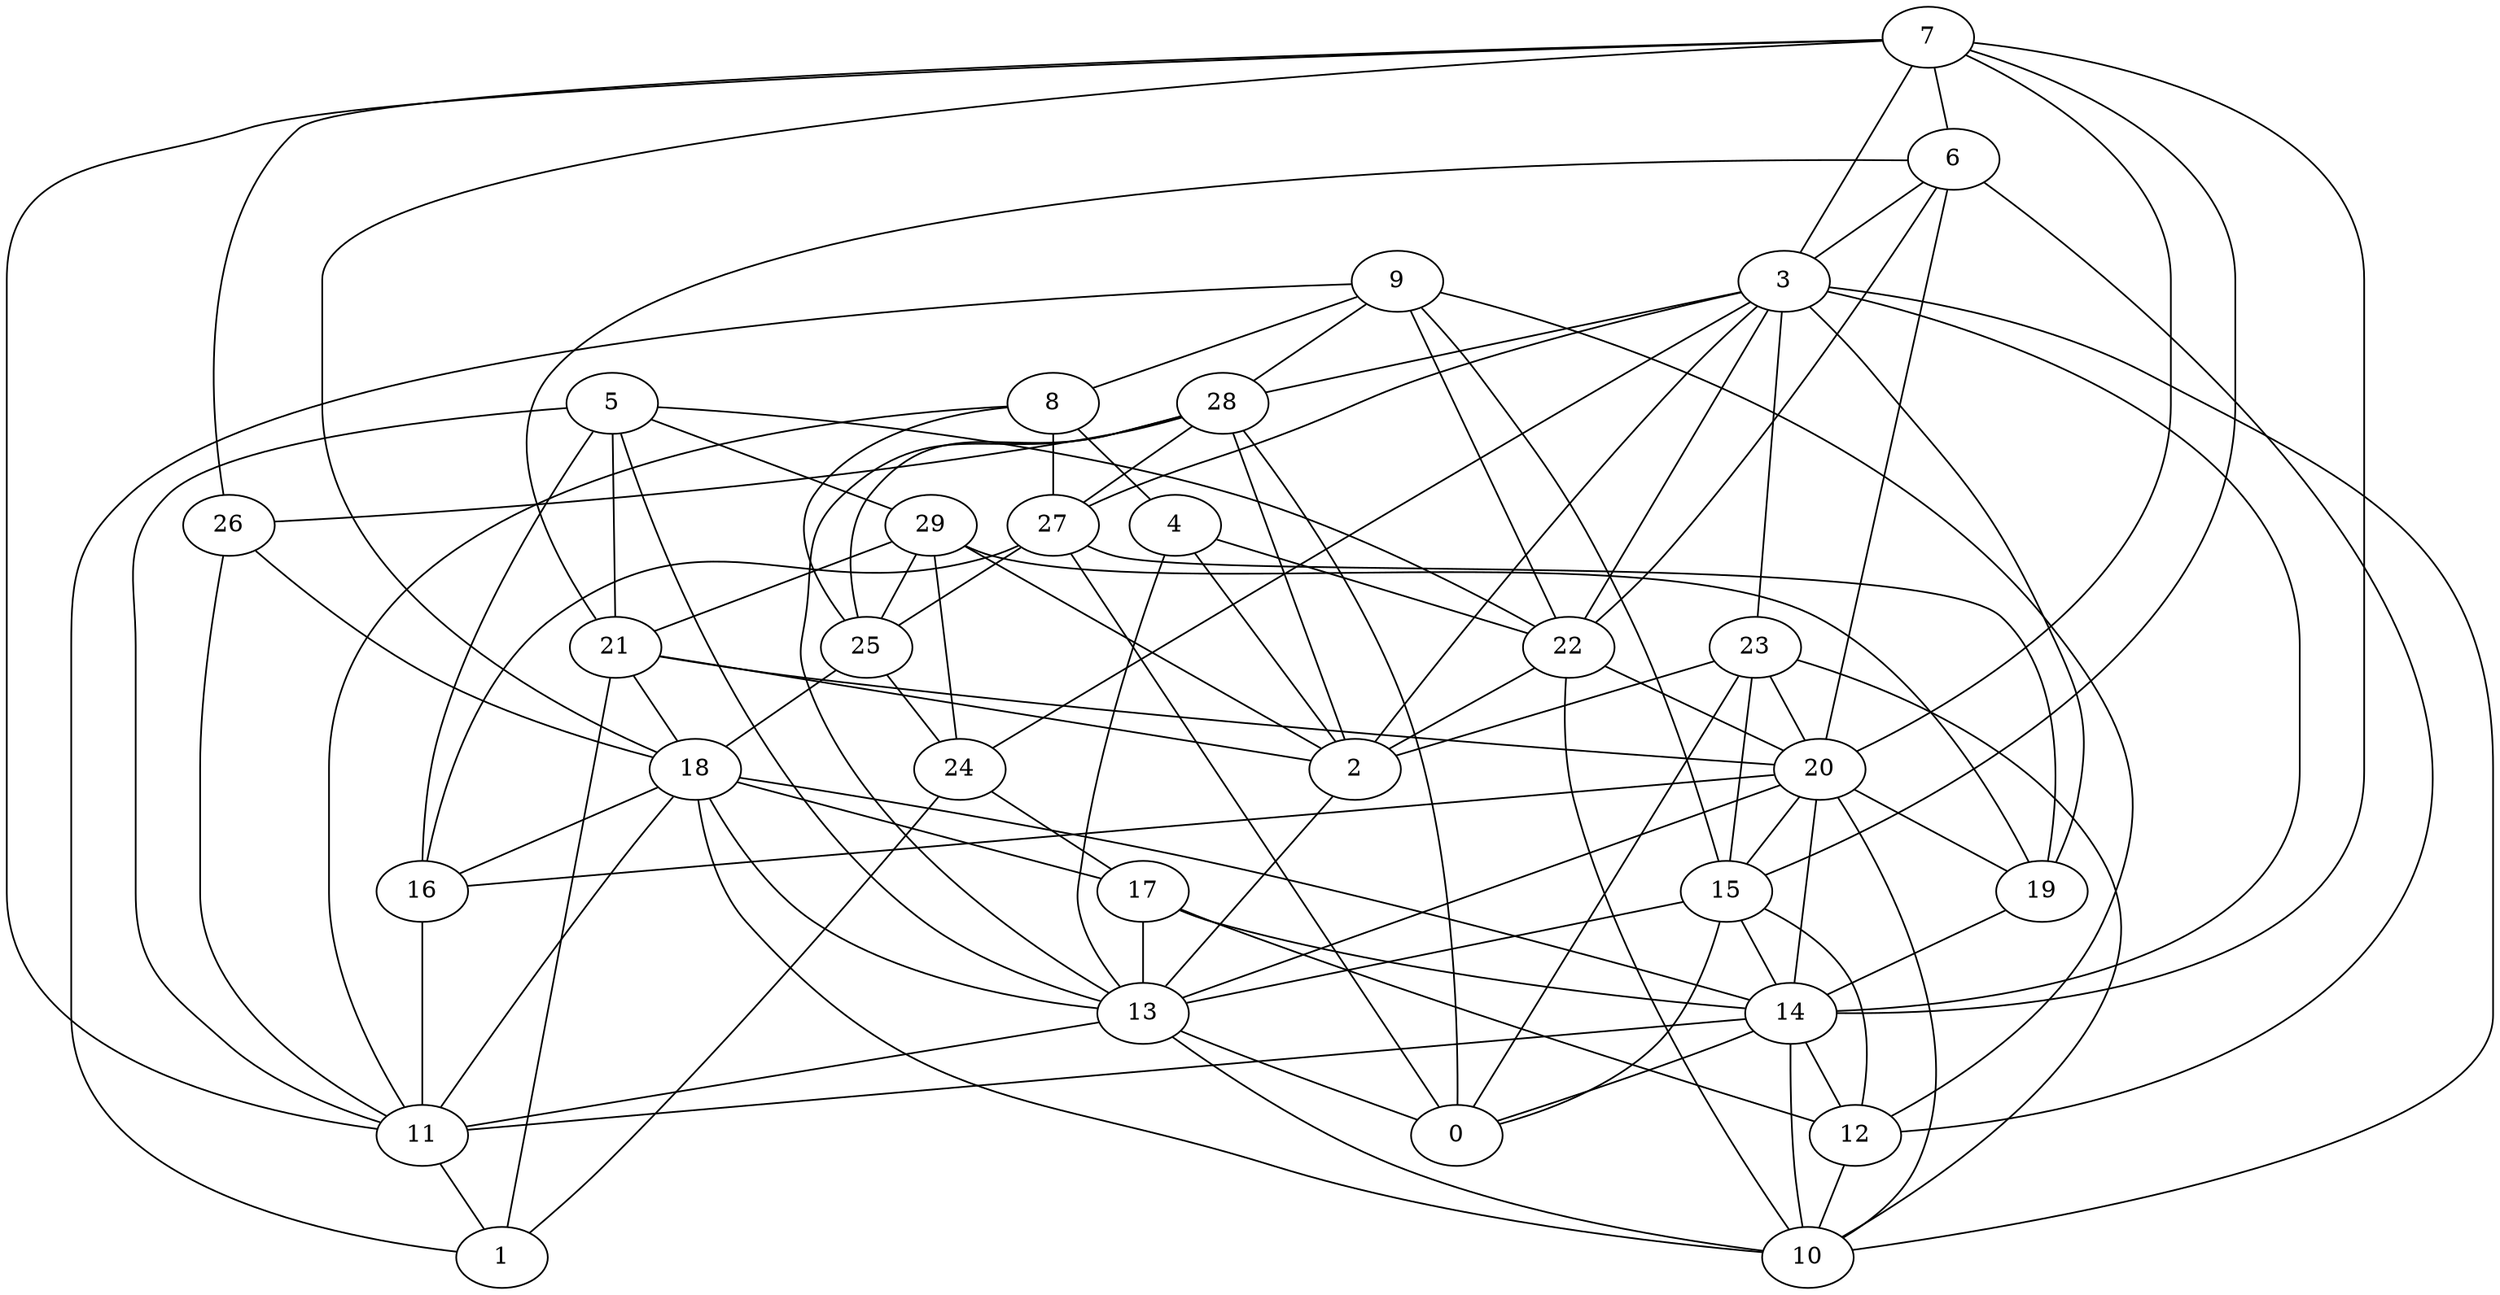 digraph GG_graph {

subgraph G_graph {
edge [color = black]
"22" -> "10" [dir = none]
"22" -> "20" [dir = none]
"22" -> "2" [dir = none]
"9" -> "22" [dir = none]
"9" -> "1" [dir = none]
"9" -> "15" [dir = none]
"9" -> "8" [dir = none]
"19" -> "14" [dir = none]
"16" -> "11" [dir = none]
"6" -> "21" [dir = none]
"6" -> "3" [dir = none]
"6" -> "20" [dir = none]
"6" -> "22" [dir = none]
"6" -> "12" [dir = none]
"3" -> "19" [dir = none]
"3" -> "22" [dir = none]
"3" -> "23" [dir = none]
"3" -> "14" [dir = none]
"3" -> "24" [dir = none]
"3" -> "10" [dir = none]
"3" -> "27" [dir = none]
"3" -> "28" [dir = none]
"23" -> "2" [dir = none]
"23" -> "10" [dir = none]
"23" -> "0" [dir = none]
"23" -> "15" [dir = none]
"23" -> "20" [dir = none]
"21" -> "2" [dir = none]
"21" -> "1" [dir = none]
"21" -> "18" [dir = none]
"21" -> "20" [dir = none]
"20" -> "14" [dir = none]
"20" -> "16" [dir = none]
"20" -> "19" [dir = none]
"20" -> "15" [dir = none]
"20" -> "10" [dir = none]
"15" -> "12" [dir = none]
"15" -> "14" [dir = none]
"15" -> "0" [dir = none]
"29" -> "2" [dir = none]
"29" -> "19" [dir = none]
"29" -> "21" [dir = none]
"29" -> "24" [dir = none]
"13" -> "0" [dir = none]
"13" -> "11" [dir = none]
"27" -> "19" [dir = none]
"27" -> "25" [dir = none]
"14" -> "11" [dir = none]
"14" -> "12" [dir = none]
"14" -> "10" [dir = none]
"14" -> "0" [dir = none]
"26" -> "11" [dir = none]
"26" -> "18" [dir = none]
"25" -> "18" [dir = none]
"25" -> "24" [dir = none]
"2" -> "13" [dir = none]
"18" -> "16" [dir = none]
"18" -> "14" [dir = none]
"18" -> "13" [dir = none]
"18" -> "17" [dir = none]
"18" -> "10" [dir = none]
"18" -> "11" [dir = none]
"11" -> "1" [dir = none]
"7" -> "3" [dir = none]
"7" -> "26" [dir = none]
"7" -> "20" [dir = none]
"7" -> "14" [dir = none]
"7" -> "6" [dir = none]
"28" -> "0" [dir = none]
"28" -> "27" [dir = none]
"28" -> "13" [dir = none]
"28" -> "2" [dir = none]
"28" -> "26" [dir = none]
"17" -> "12" [dir = none]
"17" -> "13" [dir = none]
"24" -> "17" [dir = none]
"24" -> "1" [dir = none]
"4" -> "2" [dir = none]
"4" -> "22" [dir = none]
"4" -> "13" [dir = none]
"5" -> "21" [dir = none]
"5" -> "11" [dir = none]
"5" -> "16" [dir = none]
"5" -> "13" [dir = none]
"8" -> "4" [dir = none]
"8" -> "27" [dir = none]
"8" -> "11" [dir = none]
"29" -> "25" [dir = none]
"28" -> "25" [dir = none]
"13" -> "10" [dir = none]
"27" -> "0" [dir = none]
"9" -> "12" [dir = none]
"12" -> "10" [dir = none]
"7" -> "18" [dir = none]
"5" -> "29" [dir = none]
"15" -> "13" [dir = none]
"20" -> "13" [dir = none]
"7" -> "11" [dir = none]
"27" -> "16" [dir = none]
"3" -> "2" [dir = none]
"17" -> "14" [dir = none]
"8" -> "25" [dir = none]
"9" -> "28" [dir = none]
"5" -> "22" [dir = none]
"7" -> "15" [dir = none]
}

}
